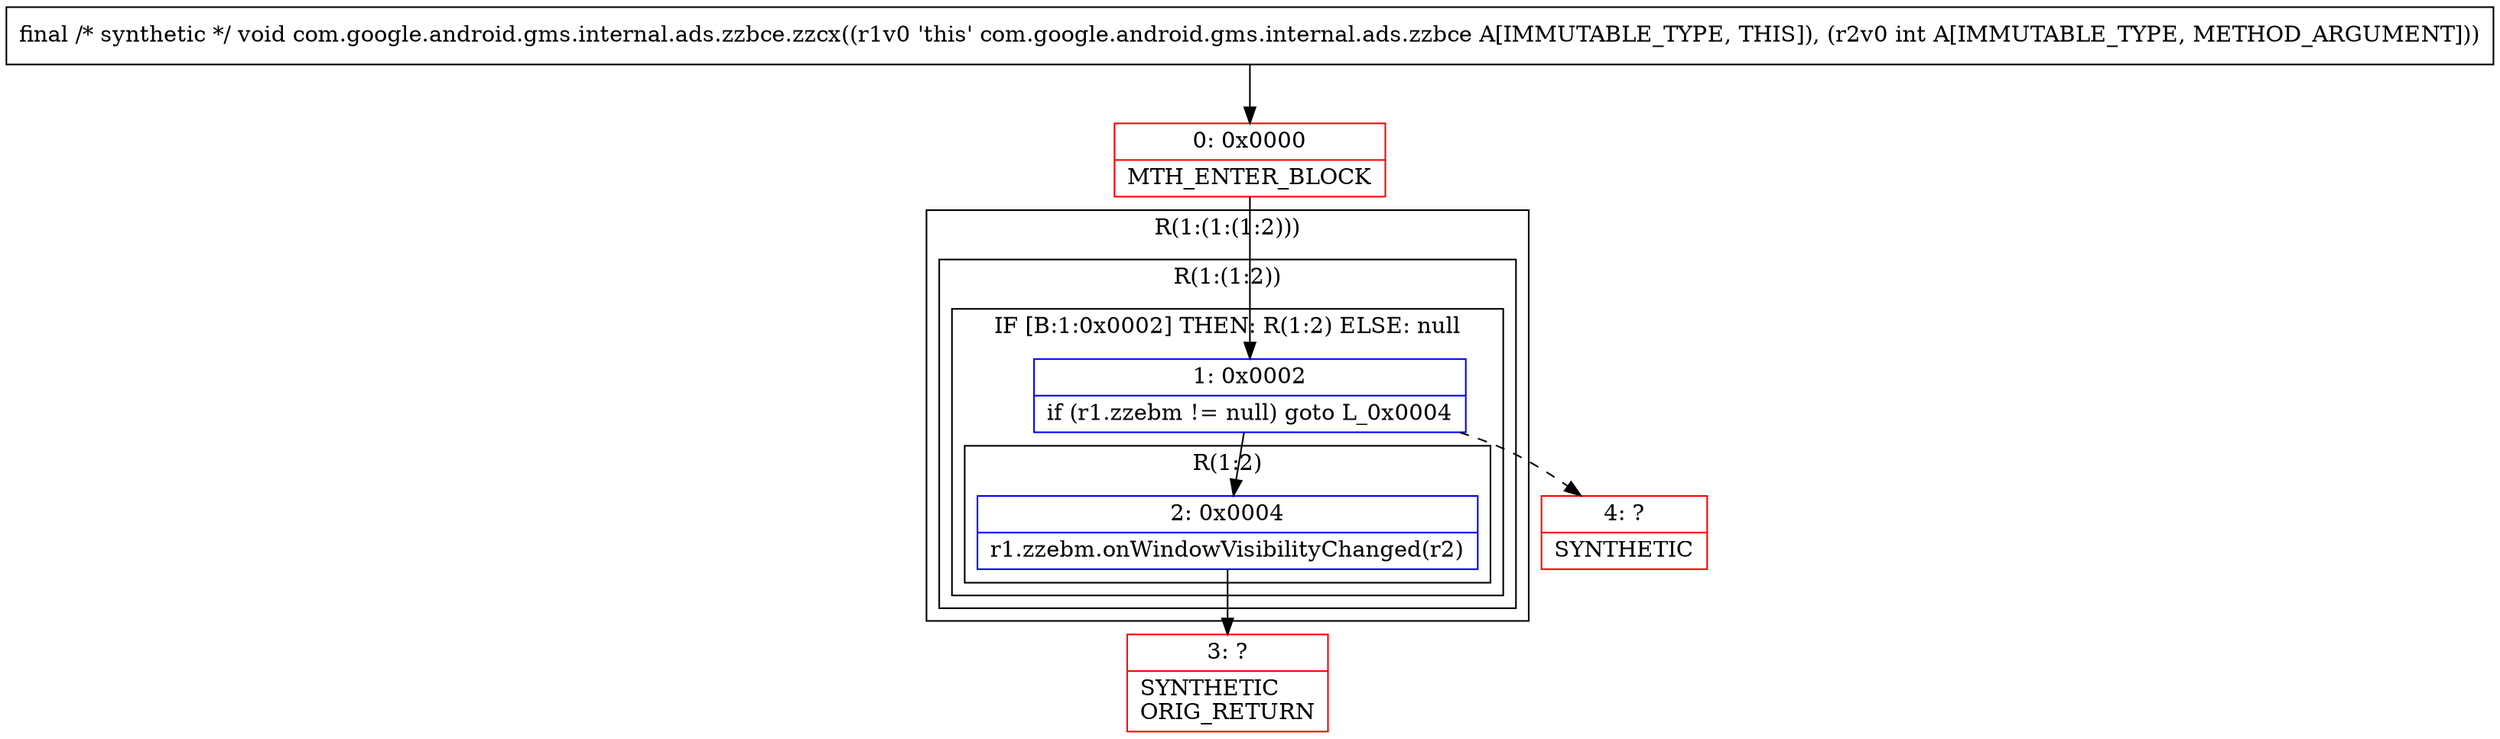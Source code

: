 digraph "CFG forcom.google.android.gms.internal.ads.zzbce.zzcx(I)V" {
subgraph cluster_Region_1388026257 {
label = "R(1:(1:(1:2)))";
node [shape=record,color=blue];
subgraph cluster_Region_1063985847 {
label = "R(1:(1:2))";
node [shape=record,color=blue];
subgraph cluster_IfRegion_531647904 {
label = "IF [B:1:0x0002] THEN: R(1:2) ELSE: null";
node [shape=record,color=blue];
Node_1 [shape=record,label="{1\:\ 0x0002|if (r1.zzebm != null) goto L_0x0004\l}"];
subgraph cluster_Region_434398497 {
label = "R(1:2)";
node [shape=record,color=blue];
Node_2 [shape=record,label="{2\:\ 0x0004|r1.zzebm.onWindowVisibilityChanged(r2)\l}"];
}
}
}
}
Node_0 [shape=record,color=red,label="{0\:\ 0x0000|MTH_ENTER_BLOCK\l}"];
Node_3 [shape=record,color=red,label="{3\:\ ?|SYNTHETIC\lORIG_RETURN\l}"];
Node_4 [shape=record,color=red,label="{4\:\ ?|SYNTHETIC\l}"];
MethodNode[shape=record,label="{final \/* synthetic *\/ void com.google.android.gms.internal.ads.zzbce.zzcx((r1v0 'this' com.google.android.gms.internal.ads.zzbce A[IMMUTABLE_TYPE, THIS]), (r2v0 int A[IMMUTABLE_TYPE, METHOD_ARGUMENT])) }"];
MethodNode -> Node_0;
Node_1 -> Node_2;
Node_1 -> Node_4[style=dashed];
Node_2 -> Node_3;
Node_0 -> Node_1;
}

